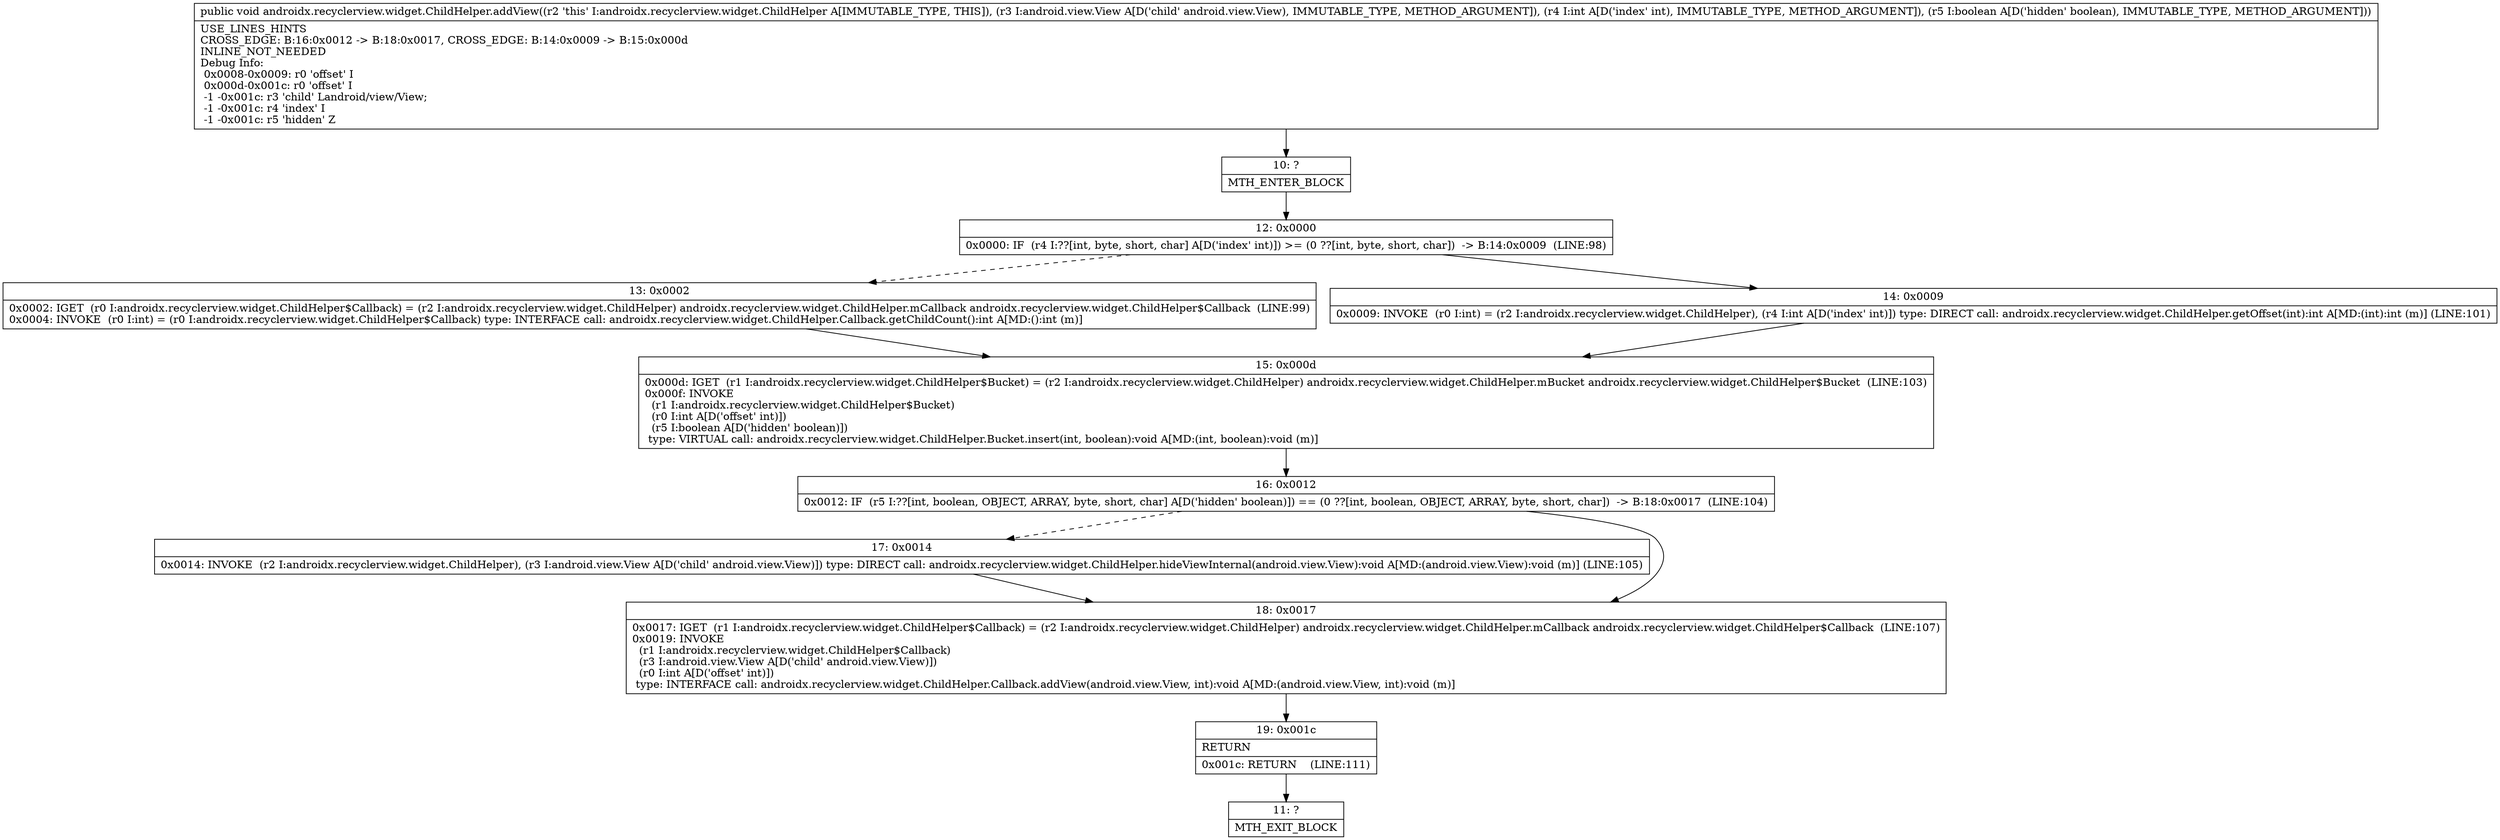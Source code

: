 digraph "CFG forandroidx.recyclerview.widget.ChildHelper.addView(Landroid\/view\/View;IZ)V" {
Node_10 [shape=record,label="{10\:\ ?|MTH_ENTER_BLOCK\l}"];
Node_12 [shape=record,label="{12\:\ 0x0000|0x0000: IF  (r4 I:??[int, byte, short, char] A[D('index' int)]) \>= (0 ??[int, byte, short, char])  \-\> B:14:0x0009  (LINE:98)\l}"];
Node_13 [shape=record,label="{13\:\ 0x0002|0x0002: IGET  (r0 I:androidx.recyclerview.widget.ChildHelper$Callback) = (r2 I:androidx.recyclerview.widget.ChildHelper) androidx.recyclerview.widget.ChildHelper.mCallback androidx.recyclerview.widget.ChildHelper$Callback  (LINE:99)\l0x0004: INVOKE  (r0 I:int) = (r0 I:androidx.recyclerview.widget.ChildHelper$Callback) type: INTERFACE call: androidx.recyclerview.widget.ChildHelper.Callback.getChildCount():int A[MD:():int (m)]\l}"];
Node_15 [shape=record,label="{15\:\ 0x000d|0x000d: IGET  (r1 I:androidx.recyclerview.widget.ChildHelper$Bucket) = (r2 I:androidx.recyclerview.widget.ChildHelper) androidx.recyclerview.widget.ChildHelper.mBucket androidx.recyclerview.widget.ChildHelper$Bucket  (LINE:103)\l0x000f: INVOKE  \l  (r1 I:androidx.recyclerview.widget.ChildHelper$Bucket)\l  (r0 I:int A[D('offset' int)])\l  (r5 I:boolean A[D('hidden' boolean)])\l type: VIRTUAL call: androidx.recyclerview.widget.ChildHelper.Bucket.insert(int, boolean):void A[MD:(int, boolean):void (m)]\l}"];
Node_16 [shape=record,label="{16\:\ 0x0012|0x0012: IF  (r5 I:??[int, boolean, OBJECT, ARRAY, byte, short, char] A[D('hidden' boolean)]) == (0 ??[int, boolean, OBJECT, ARRAY, byte, short, char])  \-\> B:18:0x0017  (LINE:104)\l}"];
Node_17 [shape=record,label="{17\:\ 0x0014|0x0014: INVOKE  (r2 I:androidx.recyclerview.widget.ChildHelper), (r3 I:android.view.View A[D('child' android.view.View)]) type: DIRECT call: androidx.recyclerview.widget.ChildHelper.hideViewInternal(android.view.View):void A[MD:(android.view.View):void (m)] (LINE:105)\l}"];
Node_18 [shape=record,label="{18\:\ 0x0017|0x0017: IGET  (r1 I:androidx.recyclerview.widget.ChildHelper$Callback) = (r2 I:androidx.recyclerview.widget.ChildHelper) androidx.recyclerview.widget.ChildHelper.mCallback androidx.recyclerview.widget.ChildHelper$Callback  (LINE:107)\l0x0019: INVOKE  \l  (r1 I:androidx.recyclerview.widget.ChildHelper$Callback)\l  (r3 I:android.view.View A[D('child' android.view.View)])\l  (r0 I:int A[D('offset' int)])\l type: INTERFACE call: androidx.recyclerview.widget.ChildHelper.Callback.addView(android.view.View, int):void A[MD:(android.view.View, int):void (m)]\l}"];
Node_19 [shape=record,label="{19\:\ 0x001c|RETURN\l|0x001c: RETURN    (LINE:111)\l}"];
Node_11 [shape=record,label="{11\:\ ?|MTH_EXIT_BLOCK\l}"];
Node_14 [shape=record,label="{14\:\ 0x0009|0x0009: INVOKE  (r0 I:int) = (r2 I:androidx.recyclerview.widget.ChildHelper), (r4 I:int A[D('index' int)]) type: DIRECT call: androidx.recyclerview.widget.ChildHelper.getOffset(int):int A[MD:(int):int (m)] (LINE:101)\l}"];
MethodNode[shape=record,label="{public void androidx.recyclerview.widget.ChildHelper.addView((r2 'this' I:androidx.recyclerview.widget.ChildHelper A[IMMUTABLE_TYPE, THIS]), (r3 I:android.view.View A[D('child' android.view.View), IMMUTABLE_TYPE, METHOD_ARGUMENT]), (r4 I:int A[D('index' int), IMMUTABLE_TYPE, METHOD_ARGUMENT]), (r5 I:boolean A[D('hidden' boolean), IMMUTABLE_TYPE, METHOD_ARGUMENT]))  | USE_LINES_HINTS\lCROSS_EDGE: B:16:0x0012 \-\> B:18:0x0017, CROSS_EDGE: B:14:0x0009 \-\> B:15:0x000d\lINLINE_NOT_NEEDED\lDebug Info:\l  0x0008\-0x0009: r0 'offset' I\l  0x000d\-0x001c: r0 'offset' I\l  \-1 \-0x001c: r3 'child' Landroid\/view\/View;\l  \-1 \-0x001c: r4 'index' I\l  \-1 \-0x001c: r5 'hidden' Z\l}"];
MethodNode -> Node_10;Node_10 -> Node_12;
Node_12 -> Node_13[style=dashed];
Node_12 -> Node_14;
Node_13 -> Node_15;
Node_15 -> Node_16;
Node_16 -> Node_17[style=dashed];
Node_16 -> Node_18;
Node_17 -> Node_18;
Node_18 -> Node_19;
Node_19 -> Node_11;
Node_14 -> Node_15;
}

